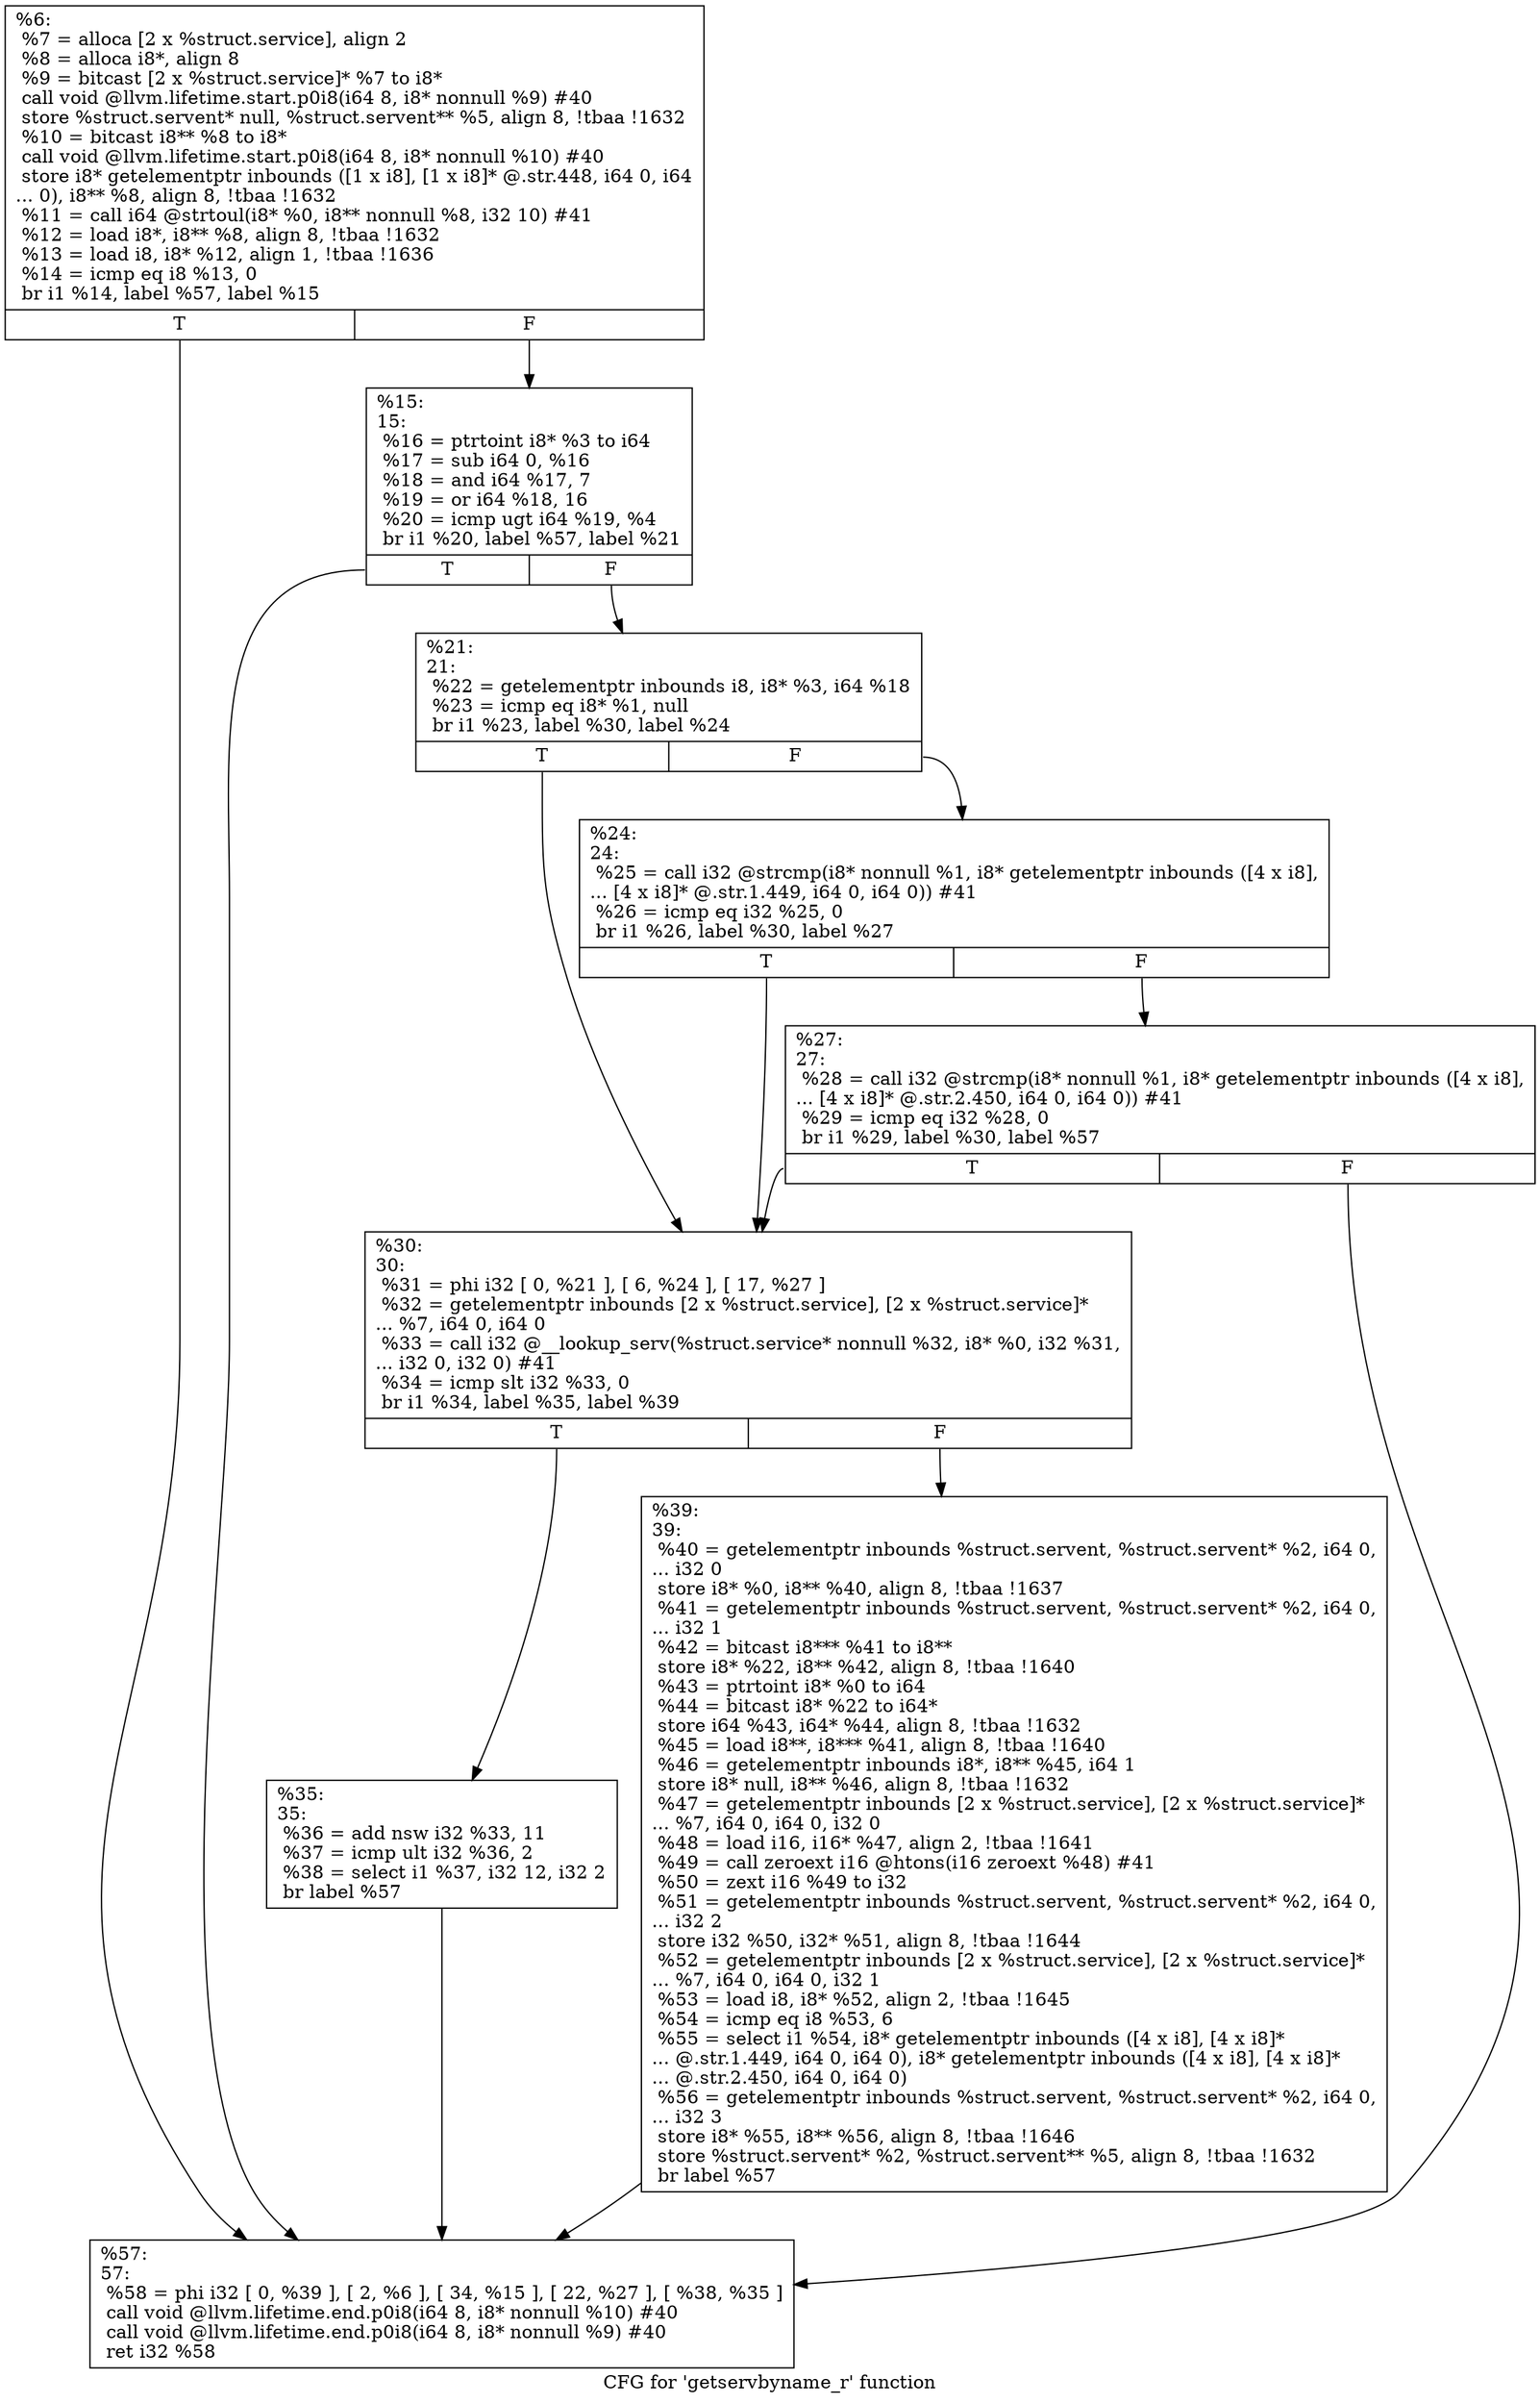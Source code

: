 digraph "CFG for 'getservbyname_r' function" {
	label="CFG for 'getservbyname_r' function";

	Node0x1d4dad0 [shape=record,label="{%6:\l  %7 = alloca [2 x %struct.service], align 2\l  %8 = alloca i8*, align 8\l  %9 = bitcast [2 x %struct.service]* %7 to i8*\l  call void @llvm.lifetime.start.p0i8(i64 8, i8* nonnull %9) #40\l  store %struct.servent* null, %struct.servent** %5, align 8, !tbaa !1632\l  %10 = bitcast i8** %8 to i8*\l  call void @llvm.lifetime.start.p0i8(i64 8, i8* nonnull %10) #40\l  store i8* getelementptr inbounds ([1 x i8], [1 x i8]* @.str.448, i64 0, i64\l... 0), i8** %8, align 8, !tbaa !1632\l  %11 = call i64 @strtoul(i8* %0, i8** nonnull %8, i32 10) #41\l  %12 = load i8*, i8** %8, align 8, !tbaa !1632\l  %13 = load i8, i8* %12, align 1, !tbaa !1636\l  %14 = icmp eq i8 %13, 0\l  br i1 %14, label %57, label %15\l|{<s0>T|<s1>F}}"];
	Node0x1d4dad0:s0 -> Node0x1d4dd50;
	Node0x1d4dad0:s1 -> Node0x1d4db20;
	Node0x1d4db20 [shape=record,label="{%15:\l15:                                               \l  %16 = ptrtoint i8* %3 to i64\l  %17 = sub i64 0, %16\l  %18 = and i64 %17, 7\l  %19 = or i64 %18, 16\l  %20 = icmp ugt i64 %19, %4\l  br i1 %20, label %57, label %21\l|{<s0>T|<s1>F}}"];
	Node0x1d4db20:s0 -> Node0x1d4dd50;
	Node0x1d4db20:s1 -> Node0x1d4db70;
	Node0x1d4db70 [shape=record,label="{%21:\l21:                                               \l  %22 = getelementptr inbounds i8, i8* %3, i64 %18\l  %23 = icmp eq i8* %1, null\l  br i1 %23, label %30, label %24\l|{<s0>T|<s1>F}}"];
	Node0x1d4db70:s0 -> Node0x1d4dc60;
	Node0x1d4db70:s1 -> Node0x1d4dbc0;
	Node0x1d4dbc0 [shape=record,label="{%24:\l24:                                               \l  %25 = call i32 @strcmp(i8* nonnull %1, i8* getelementptr inbounds ([4 x i8],\l... [4 x i8]* @.str.1.449, i64 0, i64 0)) #41\l  %26 = icmp eq i32 %25, 0\l  br i1 %26, label %30, label %27\l|{<s0>T|<s1>F}}"];
	Node0x1d4dbc0:s0 -> Node0x1d4dc60;
	Node0x1d4dbc0:s1 -> Node0x1d4dc10;
	Node0x1d4dc10 [shape=record,label="{%27:\l27:                                               \l  %28 = call i32 @strcmp(i8* nonnull %1, i8* getelementptr inbounds ([4 x i8],\l... [4 x i8]* @.str.2.450, i64 0, i64 0)) #41\l  %29 = icmp eq i32 %28, 0\l  br i1 %29, label %30, label %57\l|{<s0>T|<s1>F}}"];
	Node0x1d4dc10:s0 -> Node0x1d4dc60;
	Node0x1d4dc10:s1 -> Node0x1d4dd50;
	Node0x1d4dc60 [shape=record,label="{%30:\l30:                                               \l  %31 = phi i32 [ 0, %21 ], [ 6, %24 ], [ 17, %27 ]\l  %32 = getelementptr inbounds [2 x %struct.service], [2 x %struct.service]*\l... %7, i64 0, i64 0\l  %33 = call i32 @__lookup_serv(%struct.service* nonnull %32, i8* %0, i32 %31,\l... i32 0, i32 0) #41\l  %34 = icmp slt i32 %33, 0\l  br i1 %34, label %35, label %39\l|{<s0>T|<s1>F}}"];
	Node0x1d4dc60:s0 -> Node0x1d4dcb0;
	Node0x1d4dc60:s1 -> Node0x1d4dd00;
	Node0x1d4dcb0 [shape=record,label="{%35:\l35:                                               \l  %36 = add nsw i32 %33, 11\l  %37 = icmp ult i32 %36, 2\l  %38 = select i1 %37, i32 12, i32 2\l  br label %57\l}"];
	Node0x1d4dcb0 -> Node0x1d4dd50;
	Node0x1d4dd00 [shape=record,label="{%39:\l39:                                               \l  %40 = getelementptr inbounds %struct.servent, %struct.servent* %2, i64 0,\l... i32 0\l  store i8* %0, i8** %40, align 8, !tbaa !1637\l  %41 = getelementptr inbounds %struct.servent, %struct.servent* %2, i64 0,\l... i32 1\l  %42 = bitcast i8*** %41 to i8**\l  store i8* %22, i8** %42, align 8, !tbaa !1640\l  %43 = ptrtoint i8* %0 to i64\l  %44 = bitcast i8* %22 to i64*\l  store i64 %43, i64* %44, align 8, !tbaa !1632\l  %45 = load i8**, i8*** %41, align 8, !tbaa !1640\l  %46 = getelementptr inbounds i8*, i8** %45, i64 1\l  store i8* null, i8** %46, align 8, !tbaa !1632\l  %47 = getelementptr inbounds [2 x %struct.service], [2 x %struct.service]*\l... %7, i64 0, i64 0, i32 0\l  %48 = load i16, i16* %47, align 2, !tbaa !1641\l  %49 = call zeroext i16 @htons(i16 zeroext %48) #41\l  %50 = zext i16 %49 to i32\l  %51 = getelementptr inbounds %struct.servent, %struct.servent* %2, i64 0,\l... i32 2\l  store i32 %50, i32* %51, align 8, !tbaa !1644\l  %52 = getelementptr inbounds [2 x %struct.service], [2 x %struct.service]*\l... %7, i64 0, i64 0, i32 1\l  %53 = load i8, i8* %52, align 2, !tbaa !1645\l  %54 = icmp eq i8 %53, 6\l  %55 = select i1 %54, i8* getelementptr inbounds ([4 x i8], [4 x i8]*\l... @.str.1.449, i64 0, i64 0), i8* getelementptr inbounds ([4 x i8], [4 x i8]*\l... @.str.2.450, i64 0, i64 0)\l  %56 = getelementptr inbounds %struct.servent, %struct.servent* %2, i64 0,\l... i32 3\l  store i8* %55, i8** %56, align 8, !tbaa !1646\l  store %struct.servent* %2, %struct.servent** %5, align 8, !tbaa !1632\l  br label %57\l}"];
	Node0x1d4dd00 -> Node0x1d4dd50;
	Node0x1d4dd50 [shape=record,label="{%57:\l57:                                               \l  %58 = phi i32 [ 0, %39 ], [ 2, %6 ], [ 34, %15 ], [ 22, %27 ], [ %38, %35 ]\l  call void @llvm.lifetime.end.p0i8(i64 8, i8* nonnull %10) #40\l  call void @llvm.lifetime.end.p0i8(i64 8, i8* nonnull %9) #40\l  ret i32 %58\l}"];
}

